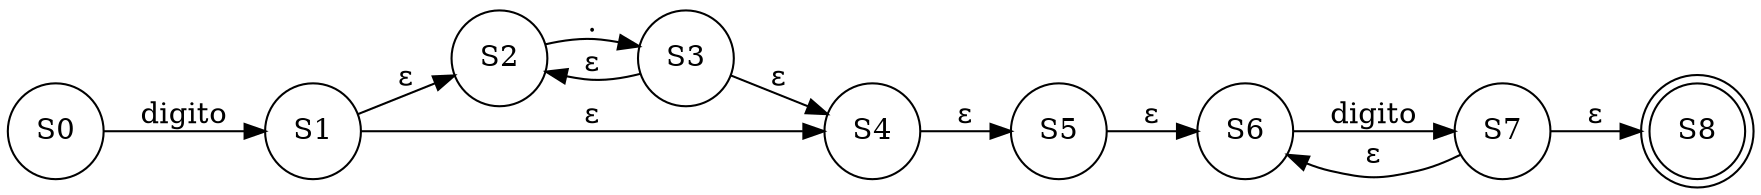 digraph grafica{
rankdir=LR;
forcelabels= true;
node [shape = circle];
S0;
S1;
S2;
S3;
S4;
S5;
S6;
S7;
S8[shape = doublecircle];
S0->S1[label="digito"]
S1->S2[label="ε"]
S1->S4[label="ε"]
S2->S3[label="."]
S3->S2[label="ε"]
S3->S4[label="ε"]
S4->S5[label="ε"]
S5->S6[label="ε"]
S6->S7[label="digito"]
S7->S6[label="ε"]
S7->S8[label="ε"]

}